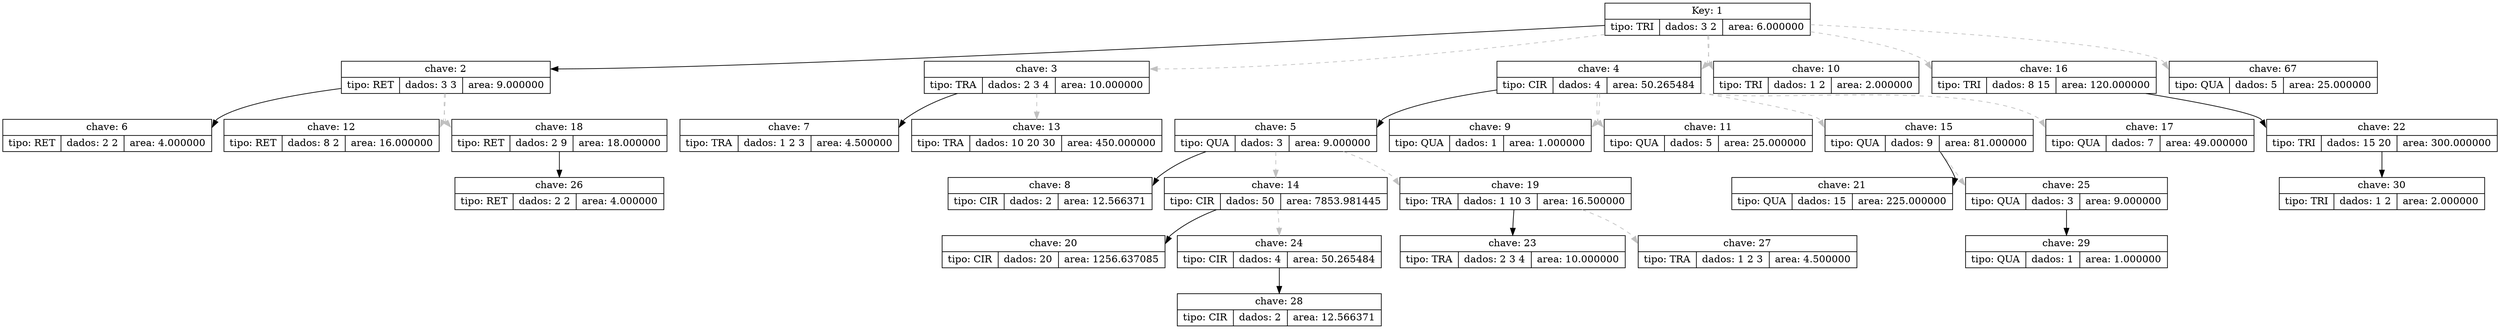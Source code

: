 digraph G {
rankdir=TB;
node [shape=record];
m0x562997b89560[label="{<k> Key: 1|{<t>tipo: TRI|dados: 3 2|area: 6.000000}}"];
m0x562997b89650[label="{<k> chave: 2|{<t>tipo: RET|dados: 3 3|area: 9.000000}}"];
m0x562997b89560 -> m0x562997b89650:k
m0x562997b89740[label="{<k> chave: 3|{<t>tipo: TRA|dados: 2 3 4|area: 10.000000}}"];
m0x562997b89560 -> m0x562997b89740:k[style=dashed, color=grey];
m0x562997b89860[label="{<k> chave: 4|{<t>tipo: CIR|dados: 4|area: 50.265484}}"];
m0x562997b89560 -> m0x562997b89860:k[style=dashed, color=grey];
m0x562997b89e60[label="{<k> chave: 10|{<t>tipo: TRI|dados: 1 2|area: 2.000000}}"];
m0x562997b89560 -> m0x562997b89e60:k[style=dashed, color=grey];
m0x562997b8a520[label="{<k> chave: 16|{<t>tipo: TRI|dados: 8 15|area: 120.000000}}"];
m0x562997b89560 -> m0x562997b8a520:k[style=dashed, color=grey];
m0x562997b88cb0[label="{<k> chave: 67|{<t>tipo: QUA|dados: 5|area: 25.000000}}"];
m0x562997b89560 -> m0x562997b88cb0:k[style=dashed, color=grey];
m0x562997b8ab80[label="{<k> chave: 22|{<t>tipo: TRI|dados: 15 20|area: 300.000000}}"];
m0x562997b8a520 -> m0x562997b8ab80:k
m0x562997b8b390[label="{<k> chave: 30|{<t>tipo: TRI|dados: 1 2|area: 2.000000}}"];
m0x562997b8ab80 -> m0x562997b8b390:k
m0x562997b89980[label="{<k> chave: 5|{<t>tipo: QUA|dados: 3|area: 9.000000}}"];
m0x562997b89860 -> m0x562997b89980:k
m0x562997b89d40[label="{<k> chave: 9|{<t>tipo: QUA|dados: 1|area: 1.000000}}"];
m0x562997b89860 -> m0x562997b89d40:k[style=dashed, color=grey];
m0x562997b89f80[label="{<k> chave: 11|{<t>tipo: QUA|dados: 5|area: 25.000000}}"];
m0x562997b89860 -> m0x562997b89f80:k[style=dashed, color=grey];
m0x562997b8a400[label="{<k> chave: 15|{<t>tipo: QUA|dados: 9|area: 81.000000}}"];
m0x562997b89860 -> m0x562997b8a400:k[style=dashed, color=grey];
m0x562997b8a640[label="{<k> chave: 17|{<t>tipo: QUA|dados: 7|area: 49.000000}}"];
m0x562997b89860 -> m0x562997b8a640:k[style=dashed, color=grey];
m0x562997b8aa90[label="{<k> chave: 21|{<t>tipo: QUA|dados: 15|area: 225.000000}}"];
m0x562997b8a400 -> m0x562997b8aa90:k
m0x562997b8ae80[label="{<k> chave: 25|{<t>tipo: QUA|dados: 3|area: 9.000000}}"];
m0x562997b8a400 -> m0x562997b8ae80:k[style=dashed, color=grey];
m0x562997b8b2a0[label="{<k> chave: 29|{<t>tipo: QUA|dados: 1|area: 1.000000}}"];
m0x562997b8ae80 -> m0x562997b8b2a0:k
m0x562997b89c50[label="{<k> chave: 8|{<t>tipo: CIR|dados: 2|area: 12.566371}}"];
m0x562997b89980 -> m0x562997b89c50:k
m0x562997b8a2e0[label="{<k> chave: 14|{<t>tipo: CIR|dados: 50|area: 7853.981445}}"];
m0x562997b89980 -> m0x562997b8a2e0:k[style=dashed, color=grey];
m0x562997b8a880[label="{<k> chave: 19|{<t>tipo: TRA|dados: 1 10 3|area: 16.500000}}"];
m0x562997b89980 -> m0x562997b8a880:k[style=dashed, color=grey];
m0x562997b8ac70[label="{<k> chave: 23|{<t>tipo: TRA|dados: 2 3 4|area: 10.000000}}"];
m0x562997b8a880 -> m0x562997b8ac70:k
m0x562997b8b090[label="{<k> chave: 27|{<t>tipo: TRA|dados: 1 2 3|area: 4.500000}}"];
m0x562997b8a880 -> m0x562997b8b090:k[style=dashed, color=grey];
m0x562997b8a9a0[label="{<k> chave: 20|{<t>tipo: CIR|dados: 20|area: 1256.637085}}"];
m0x562997b8a2e0 -> m0x562997b8a9a0:k
m0x562997b8ad60[label="{<k> chave: 24|{<t>tipo: CIR|dados: 4|area: 50.265484}}"];
m0x562997b8a2e0 -> m0x562997b8ad60:k[style=dashed, color=grey];
m0x562997b8b1b0[label="{<k> chave: 28|{<t>tipo: CIR|dados: 2|area: 12.566371}}"];
m0x562997b8ad60 -> m0x562997b8b1b0:k
m0x562997b89b60[label="{<k> chave: 7|{<t>tipo: TRA|dados: 1 2 3|area: 4.500000}}"];
m0x562997b89740 -> m0x562997b89b60:k
m0x562997b8a1c0[label="{<k> chave: 13|{<t>tipo: TRA|dados: 10 20 30|area: 450.000000}}"];
m0x562997b89740 -> m0x562997b8a1c0:k[style=dashed, color=grey];
m0x562997b89a70[label="{<k> chave: 6|{<t>tipo: RET|dados: 2 2|area: 4.000000}}"];
m0x562997b89650 -> m0x562997b89a70:k
m0x562997b8a0a0[label="{<k> chave: 12|{<t>tipo: RET|dados: 8 2|area: 16.000000}}"];
m0x562997b89650 -> m0x562997b8a0a0:k[style=dashed, color=grey];
m0x562997b8a760[label="{<k> chave: 18|{<t>tipo: RET|dados: 2 9|area: 18.000000}}"];
m0x562997b89650 -> m0x562997b8a760:k[style=dashed, color=grey];
m0x562997b8afa0[label="{<k> chave: 26|{<t>tipo: RET|dados: 2 2|area: 4.000000}}"];
m0x562997b8a760 -> m0x562997b8afa0:k
}